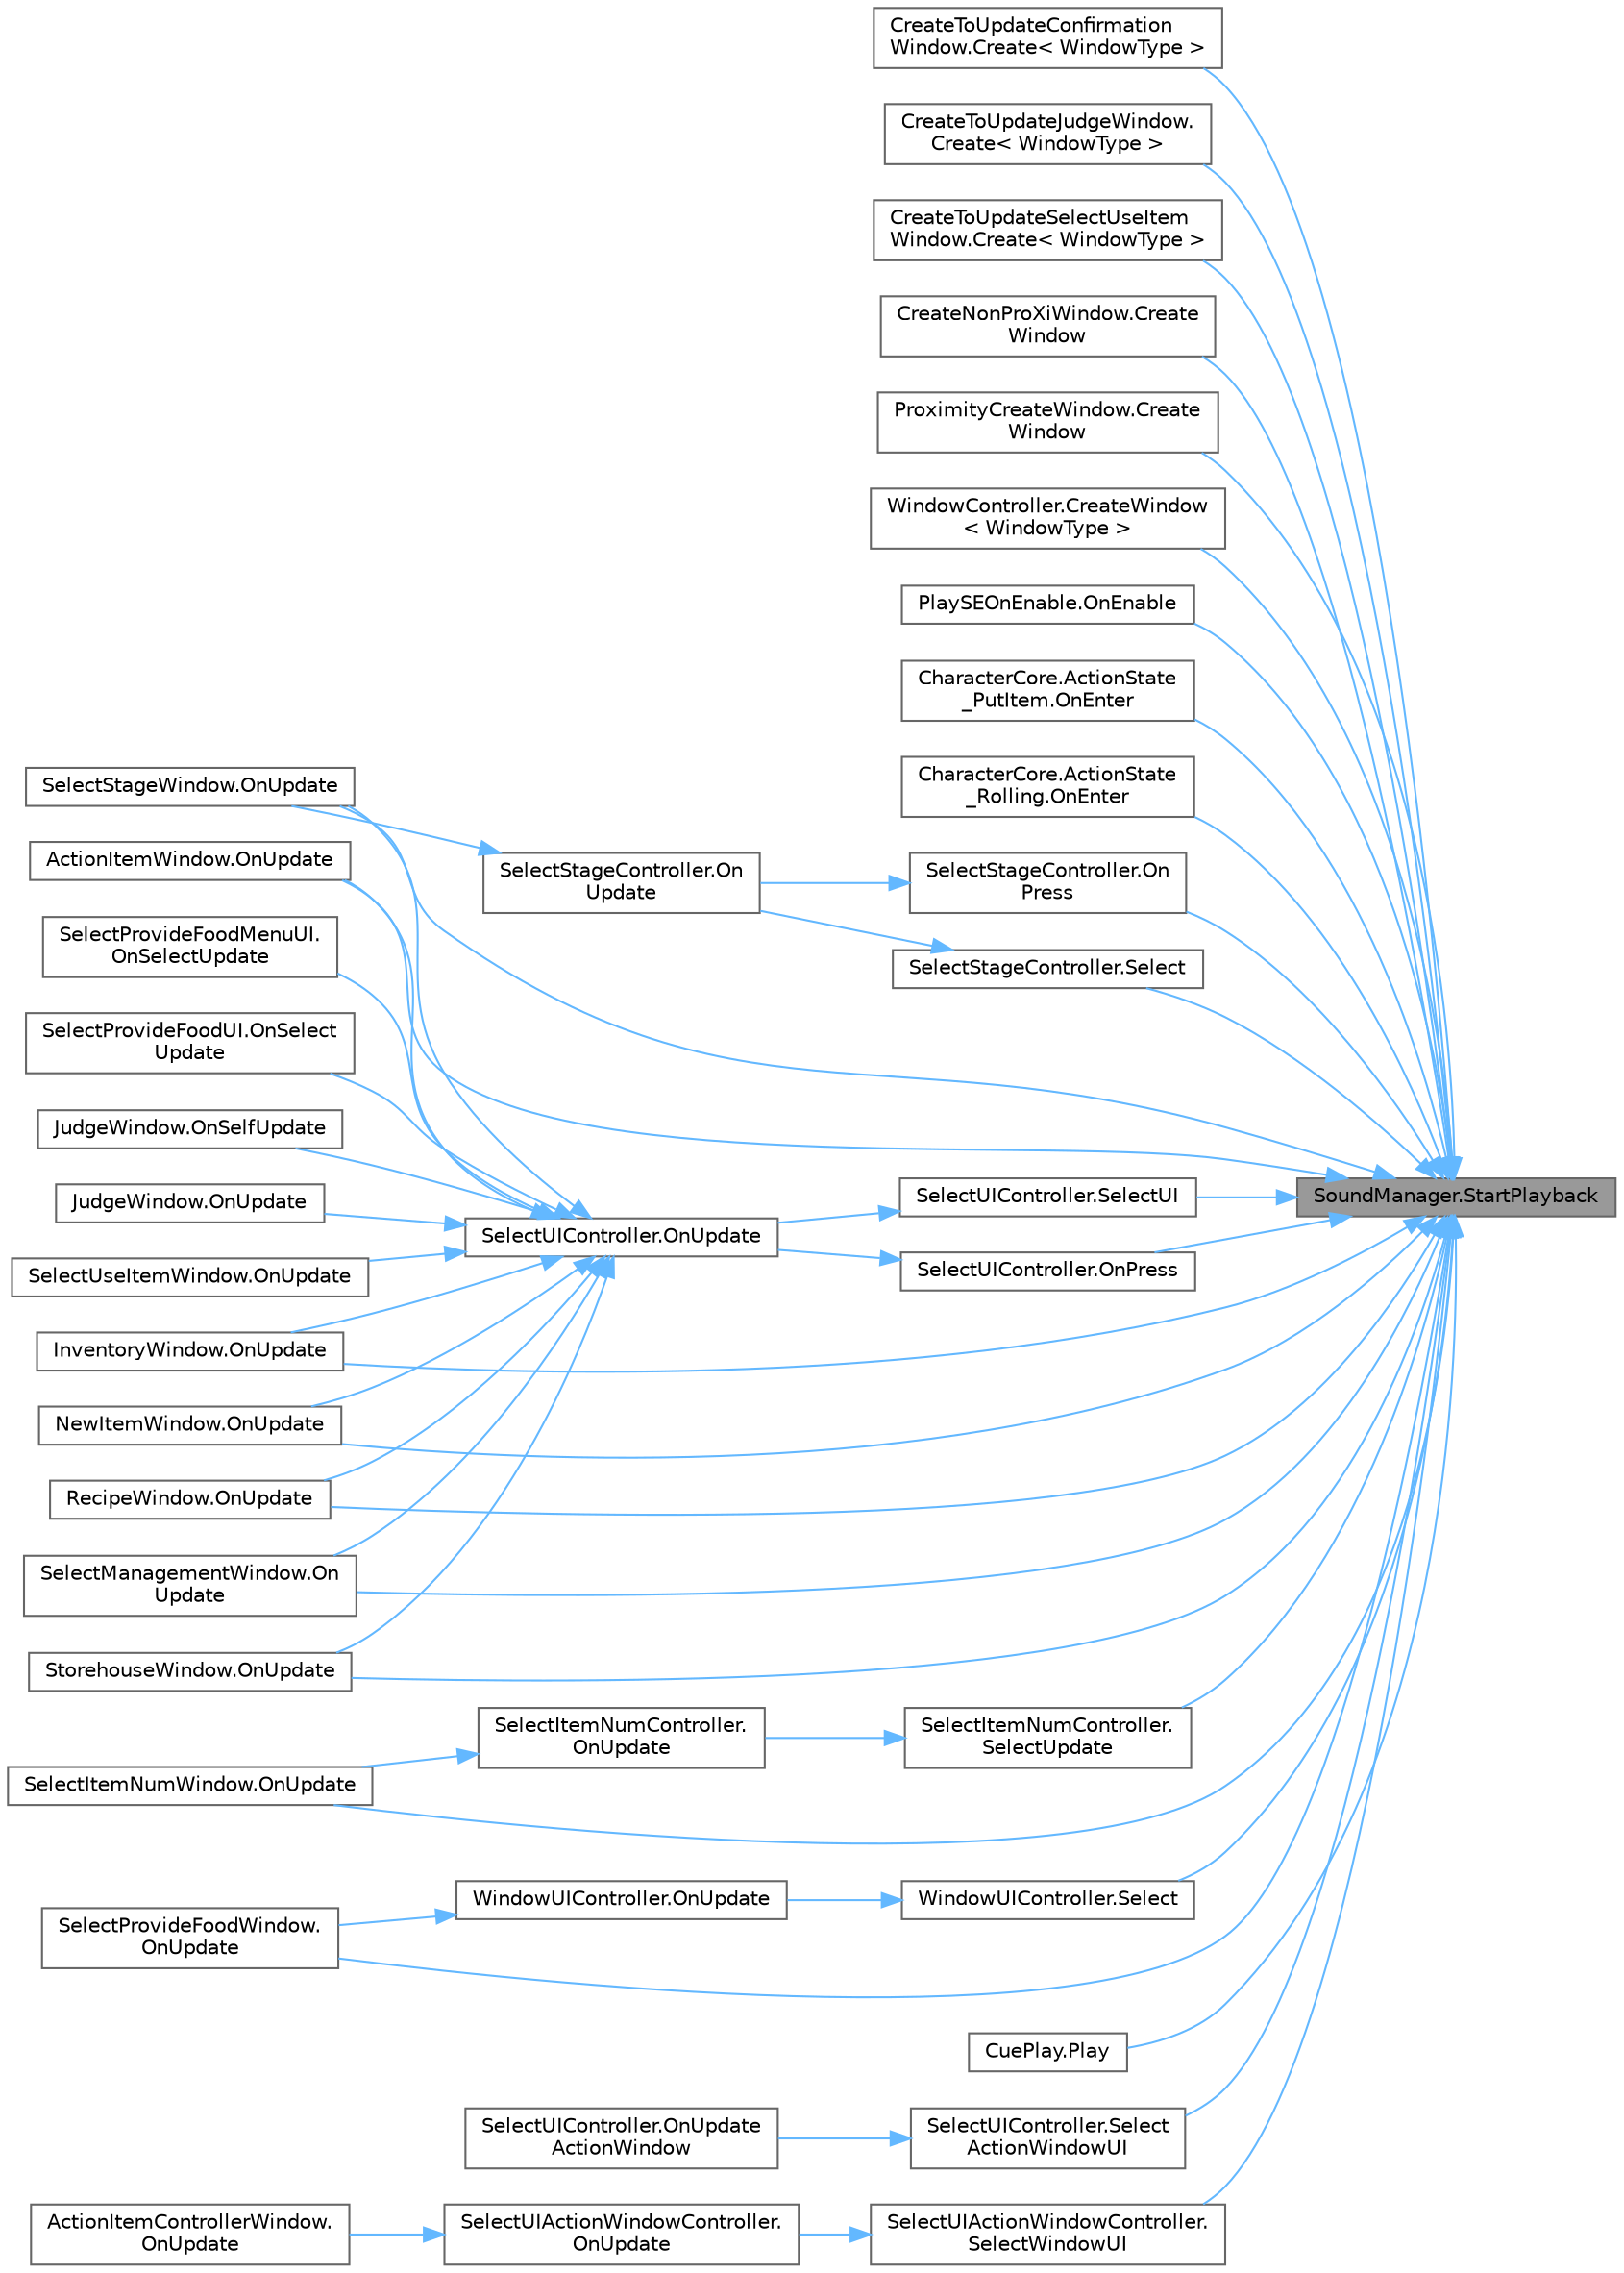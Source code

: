 digraph "SoundManager.StartPlayback"
{
 // LATEX_PDF_SIZE
  bgcolor="transparent";
  edge [fontname=Helvetica,fontsize=10,labelfontname=Helvetica,labelfontsize=10];
  node [fontname=Helvetica,fontsize=10,shape=box,height=0.2,width=0.4];
  rankdir="RL";
  Node1 [id="Node000001",label="SoundManager.StartPlayback",height=0.2,width=0.4,color="gray40", fillcolor="grey60", style="filled", fontcolor="black",tooltip="2Dでのサウンド再生"];
  Node1 -> Node2 [id="edge52_Node000001_Node000002",dir="back",color="steelblue1",style="solid",tooltip=" "];
  Node2 [id="Node000002",label="CreateToUpdateConfirmation\lWindow.Create\< WindowType \>",height=0.2,width=0.4,color="grey40", fillcolor="white", style="filled",URL="$class_create_to_update_confirmation_window.html#ab9eb29433d3e192a0998ba83a0e20fd9",tooltip=" "];
  Node1 -> Node3 [id="edge53_Node000001_Node000003",dir="back",color="steelblue1",style="solid",tooltip=" "];
  Node3 [id="Node000003",label="CreateToUpdateJudgeWindow.\lCreate\< WindowType \>",height=0.2,width=0.4,color="grey40", fillcolor="white", style="filled",URL="$class_create_to_update_judge_window.html#aca48fd6d290099728c3a489e3246d206",tooltip=" "];
  Node1 -> Node4 [id="edge54_Node000001_Node000004",dir="back",color="steelblue1",style="solid",tooltip=" "];
  Node4 [id="Node000004",label="CreateToUpdateSelectUseItem\lWindow.Create\< WindowType \>",height=0.2,width=0.4,color="grey40", fillcolor="white", style="filled",URL="$class_create_to_update_select_use_item_window.html#af50c0bb61a5d04b5b1365e6d06708571",tooltip=" "];
  Node1 -> Node5 [id="edge55_Node000001_Node000005",dir="back",color="steelblue1",style="solid",tooltip=" "];
  Node5 [id="Node000005",label="CreateNonProXiWindow.Create\lWindow",height=0.2,width=0.4,color="grey40", fillcolor="white", style="filled",URL="$class_create_non_pro_xi_window.html#ad11682ef63614970321158553e4bb6e5",tooltip="ウィンドウを作成"];
  Node1 -> Node6 [id="edge56_Node000001_Node000006",dir="back",color="steelblue1",style="solid",tooltip=" "];
  Node6 [id="Node000006",label="ProximityCreateWindow.Create\lWindow",height=0.2,width=0.4,color="grey40", fillcolor="white", style="filled",URL="$class_proximity_create_window.html#ad8369e941e283119ed7683428feb771b",tooltip=" "];
  Node1 -> Node7 [id="edge57_Node000001_Node000007",dir="back",color="steelblue1",style="solid",tooltip=" "];
  Node7 [id="Node000007",label="WindowController.CreateWindow\l\< WindowType \>",height=0.2,width=0.4,color="grey40", fillcolor="white", style="filled",URL="$class_window_controller.html#a909a128c2737884f6398cf2c3a87f9ca",tooltip=" "];
  Node1 -> Node8 [id="edge58_Node000001_Node000008",dir="back",color="steelblue1",style="solid",tooltip=" "];
  Node8 [id="Node000008",label="PlaySEOnEnable.OnEnable",height=0.2,width=0.4,color="grey40", fillcolor="white", style="filled",URL="$class_play_s_e_on_enable.html#a22a6ed62d58f22269b046dfd3be69959",tooltip=" "];
  Node1 -> Node9 [id="edge59_Node000001_Node000009",dir="back",color="steelblue1",style="solid",tooltip=" "];
  Node9 [id="Node000009",label="CharacterCore.ActionState\l_PutItem.OnEnter",height=0.2,width=0.4,color="grey40", fillcolor="white", style="filled",URL="$class_character_core_1_1_action_state___put_item.html#a8c0aa2993af269cf7f18763883546e20",tooltip=" "];
  Node1 -> Node10 [id="edge60_Node000001_Node000010",dir="back",color="steelblue1",style="solid",tooltip=" "];
  Node10 [id="Node000010",label="CharacterCore.ActionState\l_Rolling.OnEnter",height=0.2,width=0.4,color="grey40", fillcolor="white", style="filled",URL="$class_character_core_1_1_action_state___rolling.html#a534e9468594fc54843dd03ebd5016f94",tooltip=" "];
  Node1 -> Node11 [id="edge61_Node000001_Node000011",dir="back",color="steelblue1",style="solid",tooltip=" "];
  Node11 [id="Node000011",label="SelectStageController.On\lPress",height=0.2,width=0.4,color="grey40", fillcolor="white", style="filled",URL="$class_select_stage_controller.html#a777ebf27ae70c9caad91fc608e6fb539",tooltip=" "];
  Node11 -> Node12 [id="edge62_Node000011_Node000012",dir="back",color="steelblue1",style="solid",tooltip=" "];
  Node12 [id="Node000012",label="SelectStageController.On\lUpdate",height=0.2,width=0.4,color="grey40", fillcolor="white", style="filled",URL="$class_select_stage_controller.html#a65700719303fb5efa3e0bfd7d10b2da4",tooltip=" "];
  Node12 -> Node13 [id="edge63_Node000012_Node000013",dir="back",color="steelblue1",style="solid",tooltip=" "];
  Node13 [id="Node000013",label="SelectStageWindow.OnUpdate",height=0.2,width=0.4,color="grey40", fillcolor="white", style="filled",URL="$class_select_stage_window.html#a6904b552da9f3c8c90ef211989df1d8f",tooltip=" "];
  Node1 -> Node14 [id="edge64_Node000001_Node000014",dir="back",color="steelblue1",style="solid",tooltip=" "];
  Node14 [id="Node000014",label="SelectUIController.OnPress",height=0.2,width=0.4,color="grey40", fillcolor="white", style="filled",URL="$class_select_u_i_controller.html#a5bdf506e8f998f51c0259978f9ce10e8",tooltip=" "];
  Node14 -> Node15 [id="edge65_Node000014_Node000015",dir="back",color="steelblue1",style="solid",tooltip=" "];
  Node15 [id="Node000015",label="SelectUIController.OnUpdate",height=0.2,width=0.4,color="grey40", fillcolor="white", style="filled",URL="$class_select_u_i_controller.html#a807f9c965bdc2f43f19da12e4afa49e3",tooltip=" "];
  Node15 -> Node16 [id="edge66_Node000015_Node000016",dir="back",color="steelblue1",style="solid",tooltip=" "];
  Node16 [id="Node000016",label="SelectProvideFoodMenuUI.\lOnSelectUpdate",height=0.2,width=0.4,color="grey40", fillcolor="white", style="filled",URL="$class_select_provide_food_menu_u_i.html#a136a38a1930ed2b71e82140cde765264",tooltip="選択中の場合に動作(OnUpdateより先に行われる)"];
  Node15 -> Node17 [id="edge67_Node000015_Node000017",dir="back",color="steelblue1",style="solid",tooltip=" "];
  Node17 [id="Node000017",label="SelectProvideFoodUI.OnSelect\lUpdate",height=0.2,width=0.4,color="grey40", fillcolor="white", style="filled",URL="$class_select_provide_food_u_i.html#a206fdbc907864fcf948612b59e482507",tooltip="選択中の場合に動作(OnUpdateより先に行われる)"];
  Node15 -> Node18 [id="edge68_Node000015_Node000018",dir="back",color="steelblue1",style="solid",tooltip=" "];
  Node18 [id="Node000018",label="JudgeWindow.OnSelfUpdate",height=0.2,width=0.4,color="grey40", fillcolor="white", style="filled",URL="$class_judge_window.html#aa9764461af1637ac6fab4b2bfb970664",tooltip=" "];
  Node15 -> Node19 [id="edge69_Node000015_Node000019",dir="back",color="steelblue1",style="solid",tooltip=" "];
  Node19 [id="Node000019",label="ActionItemWindow.OnUpdate",height=0.2,width=0.4,color="grey40", fillcolor="white", style="filled",URL="$class_action_item_window.html#ace4cd78bbfeb1ac2118f8afc5852d149",tooltip=" "];
  Node15 -> Node20 [id="edge70_Node000015_Node000020",dir="back",color="steelblue1",style="solid",tooltip=" "];
  Node20 [id="Node000020",label="InventoryWindow.OnUpdate",height=0.2,width=0.4,color="grey40", fillcolor="white", style="filled",URL="$class_inventory_window.html#a735ed76fd07862674c24d7afa1f6fe21",tooltip=" "];
  Node15 -> Node21 [id="edge71_Node000015_Node000021",dir="back",color="steelblue1",style="solid",tooltip=" "];
  Node21 [id="Node000021",label="JudgeWindow.OnUpdate",height=0.2,width=0.4,color="grey40", fillcolor="white", style="filled",URL="$class_judge_window.html#a5d5e5afb2e01e057a2cab81727171a7c",tooltip=" "];
  Node15 -> Node22 [id="edge72_Node000015_Node000022",dir="back",color="steelblue1",style="solid",tooltip=" "];
  Node22 [id="Node000022",label="NewItemWindow.OnUpdate",height=0.2,width=0.4,color="grey40", fillcolor="white", style="filled",URL="$class_new_item_window.html#aa34ebf692699bb6f404d289a3142a7bb",tooltip=" "];
  Node15 -> Node23 [id="edge73_Node000015_Node000023",dir="back",color="steelblue1",style="solid",tooltip=" "];
  Node23 [id="Node000023",label="RecipeWindow.OnUpdate",height=0.2,width=0.4,color="grey40", fillcolor="white", style="filled",URL="$class_recipe_window.html#a91631656f295517aab1d288bc6a5ba8b",tooltip=" "];
  Node15 -> Node24 [id="edge74_Node000015_Node000024",dir="back",color="steelblue1",style="solid",tooltip=" "];
  Node24 [id="Node000024",label="SelectManagementWindow.On\lUpdate",height=0.2,width=0.4,color="grey40", fillcolor="white", style="filled",URL="$class_select_management_window.html#ae457e5af9acbde27df5134abed497327",tooltip=" "];
  Node15 -> Node13 [id="edge75_Node000015_Node000013",dir="back",color="steelblue1",style="solid",tooltip=" "];
  Node15 -> Node25 [id="edge76_Node000015_Node000025",dir="back",color="steelblue1",style="solid",tooltip=" "];
  Node25 [id="Node000025",label="SelectUseItemWindow.OnUpdate",height=0.2,width=0.4,color="grey40", fillcolor="white", style="filled",URL="$class_select_use_item_window.html#a7f2ffbd156454942351e1b6222144ae4",tooltip=" "];
  Node15 -> Node26 [id="edge77_Node000015_Node000026",dir="back",color="steelblue1",style="solid",tooltip=" "];
  Node26 [id="Node000026",label="StorehouseWindow.OnUpdate",height=0.2,width=0.4,color="grey40", fillcolor="white", style="filled",URL="$class_storehouse_window.html#a048c67927c52f370e9928644656bd713",tooltip=" "];
  Node1 -> Node19 [id="edge78_Node000001_Node000019",dir="back",color="steelblue1",style="solid",tooltip=" "];
  Node1 -> Node20 [id="edge79_Node000001_Node000020",dir="back",color="steelblue1",style="solid",tooltip=" "];
  Node1 -> Node22 [id="edge80_Node000001_Node000022",dir="back",color="steelblue1",style="solid",tooltip=" "];
  Node1 -> Node23 [id="edge81_Node000001_Node000023",dir="back",color="steelblue1",style="solid",tooltip=" "];
  Node1 -> Node27 [id="edge82_Node000001_Node000027",dir="back",color="steelblue1",style="solid",tooltip=" "];
  Node27 [id="Node000027",label="SelectItemNumWindow.OnUpdate",height=0.2,width=0.4,color="grey40", fillcolor="white", style="filled",URL="$class_select_item_num_window.html#a29569d1ab5514803a6688d9ba18f1fa1",tooltip=" "];
  Node1 -> Node24 [id="edge83_Node000001_Node000024",dir="back",color="steelblue1",style="solid",tooltip=" "];
  Node1 -> Node28 [id="edge84_Node000001_Node000028",dir="back",color="steelblue1",style="solid",tooltip=" "];
  Node28 [id="Node000028",label="SelectProvideFoodWindow.\lOnUpdate",height=0.2,width=0.4,color="grey40", fillcolor="white", style="filled",URL="$class_select_provide_food_window.html#a9994b3692d49bf950d236f8505bfaeb5",tooltip=" "];
  Node1 -> Node13 [id="edge85_Node000001_Node000013",dir="back",color="steelblue1",style="solid",tooltip=" "];
  Node1 -> Node26 [id="edge86_Node000001_Node000026",dir="back",color="steelblue1",style="solid",tooltip=" "];
  Node1 -> Node29 [id="edge87_Node000001_Node000029",dir="back",color="steelblue1",style="solid",tooltip=" "];
  Node29 [id="Node000029",label="CuePlay.Play",height=0.2,width=0.4,color="grey40", fillcolor="white", style="filled",URL="$class_cue_play.html#a3c9b55facb116e51ca3c082769314c38",tooltip=" "];
  Node1 -> Node30 [id="edge88_Node000001_Node000030",dir="back",color="steelblue1",style="solid",tooltip=" "];
  Node30 [id="Node000030",label="SelectStageController.Select",height=0.2,width=0.4,color="grey40", fillcolor="white", style="filled",URL="$class_select_stage_controller.html#a21357a787ee44f06a76e1760fc119612",tooltip=" "];
  Node30 -> Node12 [id="edge89_Node000030_Node000012",dir="back",color="steelblue1",style="solid",tooltip=" "];
  Node1 -> Node31 [id="edge90_Node000001_Node000031",dir="back",color="steelblue1",style="solid",tooltip=" "];
  Node31 [id="Node000031",label="WindowUIController.Select",height=0.2,width=0.4,color="grey40", fillcolor="white", style="filled",URL="$class_window_u_i_controller.html#acaedd3b56c31e4eb070a5fc9c2242b12",tooltip=" "];
  Node31 -> Node32 [id="edge91_Node000031_Node000032",dir="back",color="steelblue1",style="solid",tooltip=" "];
  Node32 [id="Node000032",label="WindowUIController.OnUpdate",height=0.2,width=0.4,color="grey40", fillcolor="white", style="filled",URL="$class_window_u_i_controller.html#a883d549975cad2ed0e98c77dc39b0a5f",tooltip="実行処理"];
  Node32 -> Node28 [id="edge92_Node000032_Node000028",dir="back",color="steelblue1",style="solid",tooltip=" "];
  Node1 -> Node33 [id="edge93_Node000001_Node000033",dir="back",color="steelblue1",style="solid",tooltip=" "];
  Node33 [id="Node000033",label="SelectUIController.Select\lActionWindowUI",height=0.2,width=0.4,color="grey40", fillcolor="white", style="filled",URL="$class_select_u_i_controller.html#a61210a0758101dd974077df719172094",tooltip=" "];
  Node33 -> Node34 [id="edge94_Node000033_Node000034",dir="back",color="steelblue1",style="solid",tooltip=" "];
  Node34 [id="Node000034",label="SelectUIController.OnUpdate\lActionWindow",height=0.2,width=0.4,color="grey40", fillcolor="white", style="filled",URL="$class_select_u_i_controller.html#ad4f5d189eb636219aff09999a1855764",tooltip=" "];
  Node1 -> Node35 [id="edge95_Node000001_Node000035",dir="back",color="steelblue1",style="solid",tooltip=" "];
  Node35 [id="Node000035",label="SelectUIController.SelectUI",height=0.2,width=0.4,color="grey40", fillcolor="white", style="filled",URL="$class_select_u_i_controller.html#aad575b4143546f3a7f9133ac4bd4e270",tooltip=" "];
  Node35 -> Node15 [id="edge96_Node000035_Node000015",dir="back",color="steelblue1",style="solid",tooltip=" "];
  Node1 -> Node36 [id="edge97_Node000001_Node000036",dir="back",color="steelblue1",style="solid",tooltip=" "];
  Node36 [id="Node000036",label="SelectItemNumController.\lSelectUpdate",height=0.2,width=0.4,color="grey40", fillcolor="white", style="filled",URL="$class_select_item_num_controller.html#a0ec10bdb1ad1c765b8bd33d3e69f12c0",tooltip=" "];
  Node36 -> Node37 [id="edge98_Node000036_Node000037",dir="back",color="steelblue1",style="solid",tooltip=" "];
  Node37 [id="Node000037",label="SelectItemNumController.\lOnUpdate",height=0.2,width=0.4,color="grey40", fillcolor="white", style="filled",URL="$class_select_item_num_controller.html#a6ab76a73283a36029b2e21a0d7d17b49",tooltip=" "];
  Node37 -> Node27 [id="edge99_Node000037_Node000027",dir="back",color="steelblue1",style="solid",tooltip=" "];
  Node1 -> Node38 [id="edge100_Node000001_Node000038",dir="back",color="steelblue1",style="solid",tooltip=" "];
  Node38 [id="Node000038",label="SelectUIActionWindowController.\lSelectWindowUI",height=0.2,width=0.4,color="grey40", fillcolor="white", style="filled",URL="$class_select_u_i_action_window_controller.html#a147da3a4f9877fe1659987c8660342b7",tooltip=" "];
  Node38 -> Node39 [id="edge101_Node000038_Node000039",dir="back",color="steelblue1",style="solid",tooltip=" "];
  Node39 [id="Node000039",label="SelectUIActionWindowController.\lOnUpdate",height=0.2,width=0.4,color="grey40", fillcolor="white", style="filled",URL="$class_select_u_i_action_window_controller.html#a9c761bbf204d0273a0be302937a67e7b",tooltip=" "];
  Node39 -> Node40 [id="edge102_Node000039_Node000040",dir="back",color="steelblue1",style="solid",tooltip=" "];
  Node40 [id="Node000040",label="ActionItemControllerWindow.\lOnUpdate",height=0.2,width=0.4,color="grey40", fillcolor="white", style="filled",URL="$class_action_item_controller_window.html#a078236b0b5494f9818cf02a345a4607b",tooltip=" "];
}
